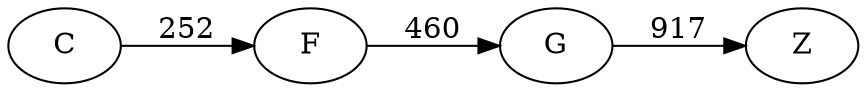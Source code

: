 digraph G {
	rankdir=LR size="8,5"
	C
	F
	C -> F [label=252]
	F
	G
	F -> G [label=460]
	G
	Z
	G -> Z [label=917]
}
